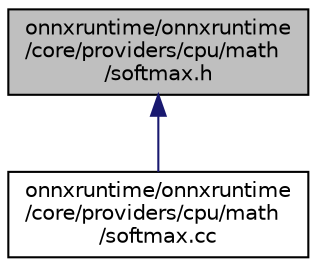 digraph "onnxruntime/onnxruntime/core/providers/cpu/math/softmax.h"
{
  edge [fontname="Helvetica",fontsize="10",labelfontname="Helvetica",labelfontsize="10"];
  node [fontname="Helvetica",fontsize="10",shape=record];
  Node71 [label="onnxruntime/onnxruntime\l/core/providers/cpu/math\l/softmax.h",height=0.2,width=0.4,color="black", fillcolor="grey75", style="filled", fontcolor="black"];
  Node71 -> Node72 [dir="back",color="midnightblue",fontsize="10",style="solid",fontname="Helvetica"];
  Node72 [label="onnxruntime/onnxruntime\l/core/providers/cpu/math\l/softmax.cc",height=0.2,width=0.4,color="black", fillcolor="white", style="filled",URL="$cpu_2math_2softmax_8cc.html"];
}
